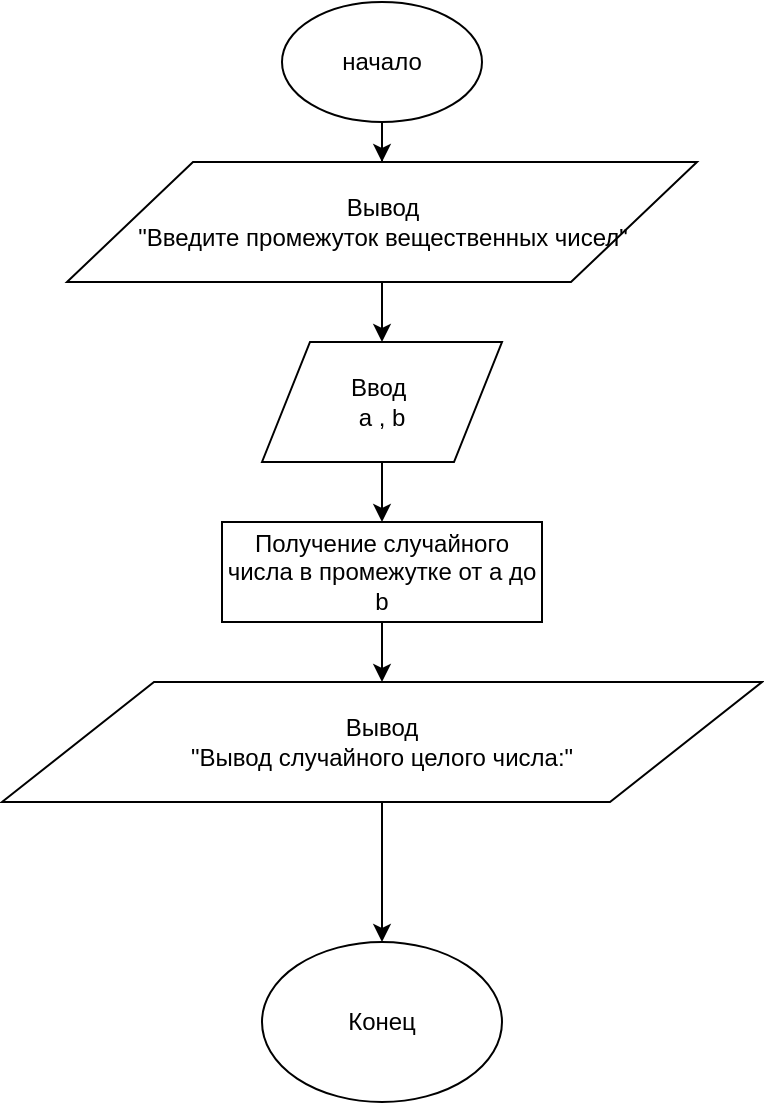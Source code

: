 <mxfile version="13.0.1" type="device"><diagram id="C5RBs43oDa-KdzZeNtuy" name="Page-1"><mxGraphModel dx="1038" dy="1668" grid="1" gridSize="10" guides="1" tooltips="1" connect="1" arrows="1" fold="1" page="1" pageScale="1" pageWidth="827" pageHeight="1169" math="0" shadow="0"><root><mxCell id="WIyWlLk6GJQsqaUBKTNV-0"/><mxCell id="WIyWlLk6GJQsqaUBKTNV-1" parent="WIyWlLk6GJQsqaUBKTNV-0"/><mxCell id="lt5heRwUpONk8eQ_rF5w-58" style="edgeStyle=orthogonalEdgeStyle;rounded=0;orthogonalLoop=1;jettySize=auto;html=1;" edge="1" parent="WIyWlLk6GJQsqaUBKTNV-1" source="lt5heRwUpONk8eQ_rF5w-0" target="lt5heRwUpONk8eQ_rF5w-38"><mxGeometry relative="1" as="geometry"/></mxCell><mxCell id="lt5heRwUpONk8eQ_rF5w-0" value="начало" style="ellipse;whiteSpace=wrap;html=1;" vertex="1" parent="WIyWlLk6GJQsqaUBKTNV-1"><mxGeometry x="350" y="-150" width="100" height="60" as="geometry"/></mxCell><mxCell id="lt5heRwUpONk8eQ_rF5w-11" value="Конец" style="ellipse;whiteSpace=wrap;html=1;" vertex="1" parent="WIyWlLk6GJQsqaUBKTNV-1"><mxGeometry x="340" y="320" width="120" height="80" as="geometry"/></mxCell><mxCell id="lt5heRwUpONk8eQ_rF5w-57" style="edgeStyle=orthogonalEdgeStyle;rounded=0;orthogonalLoop=1;jettySize=auto;html=1;entryX=0.5;entryY=0;entryDx=0;entryDy=0;" edge="1" parent="WIyWlLk6GJQsqaUBKTNV-1" source="lt5heRwUpONk8eQ_rF5w-38" target="lt5heRwUpONk8eQ_rF5w-39"><mxGeometry relative="1" as="geometry"/></mxCell><mxCell id="lt5heRwUpONk8eQ_rF5w-38" value="Вывод&lt;br&gt;&quot;Введите промежуток вещественных чисел&quot;" style="shape=parallelogram;perimeter=parallelogramPerimeter;whiteSpace=wrap;html=1;" vertex="1" parent="WIyWlLk6GJQsqaUBKTNV-1"><mxGeometry x="242.5" y="-70" width="315" height="60" as="geometry"/></mxCell><mxCell id="lt5heRwUpONk8eQ_rF5w-55" style="edgeStyle=orthogonalEdgeStyle;rounded=0;orthogonalLoop=1;jettySize=auto;html=1;" edge="1" parent="WIyWlLk6GJQsqaUBKTNV-1" source="lt5heRwUpONk8eQ_rF5w-39"><mxGeometry relative="1" as="geometry"><mxPoint x="400" y="110" as="targetPoint"/></mxGeometry></mxCell><mxCell id="lt5heRwUpONk8eQ_rF5w-39" value="Ввод&amp;nbsp;&lt;br&gt;a , b" style="shape=parallelogram;perimeter=parallelogramPerimeter;whiteSpace=wrap;html=1;" vertex="1" parent="WIyWlLk6GJQsqaUBKTNV-1"><mxGeometry x="340" y="20" width="120" height="60" as="geometry"/></mxCell><mxCell id="lt5heRwUpONk8eQ_rF5w-64" style="edgeStyle=orthogonalEdgeStyle;rounded=0;orthogonalLoop=1;jettySize=auto;html=1;" edge="1" parent="WIyWlLk6GJQsqaUBKTNV-1" source="lt5heRwUpONk8eQ_rF5w-43" target="lt5heRwUpONk8eQ_rF5w-11"><mxGeometry relative="1" as="geometry"/></mxCell><mxCell id="lt5heRwUpONk8eQ_rF5w-43" value="Вывод&lt;br&gt;&quot;Вывод случайного целого числа:&quot;" style="shape=parallelogram;perimeter=parallelogramPerimeter;whiteSpace=wrap;html=1;" vertex="1" parent="WIyWlLk6GJQsqaUBKTNV-1"><mxGeometry x="210" y="190" width="380" height="60" as="geometry"/></mxCell><mxCell id="lt5heRwUpONk8eQ_rF5w-63" style="edgeStyle=orthogonalEdgeStyle;rounded=0;orthogonalLoop=1;jettySize=auto;html=1;" edge="1" parent="WIyWlLk6GJQsqaUBKTNV-1" source="lt5heRwUpONk8eQ_rF5w-44" target="lt5heRwUpONk8eQ_rF5w-43"><mxGeometry relative="1" as="geometry"/></mxCell><mxCell id="lt5heRwUpONk8eQ_rF5w-44" value="Получение случайного числа в промежутке от а до b" style="rounded=0;whiteSpace=wrap;html=1;" vertex="1" parent="WIyWlLk6GJQsqaUBKTNV-1"><mxGeometry x="320" y="110" width="160" height="50" as="geometry"/></mxCell></root></mxGraphModel></diagram></mxfile>